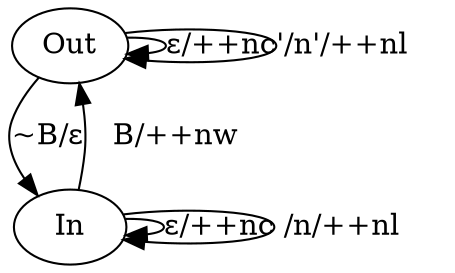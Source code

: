 digraph H{
    Out->Out[label="ε/++nc"];
    Out->Out[label ="'/n'/++nl"]
    Out->In [label="~B/ε"];
    In->Out[label="   B/++nw"];
    In->In[label="ε/++nc"];
    In->In[ label=" /n/++nl"];
}